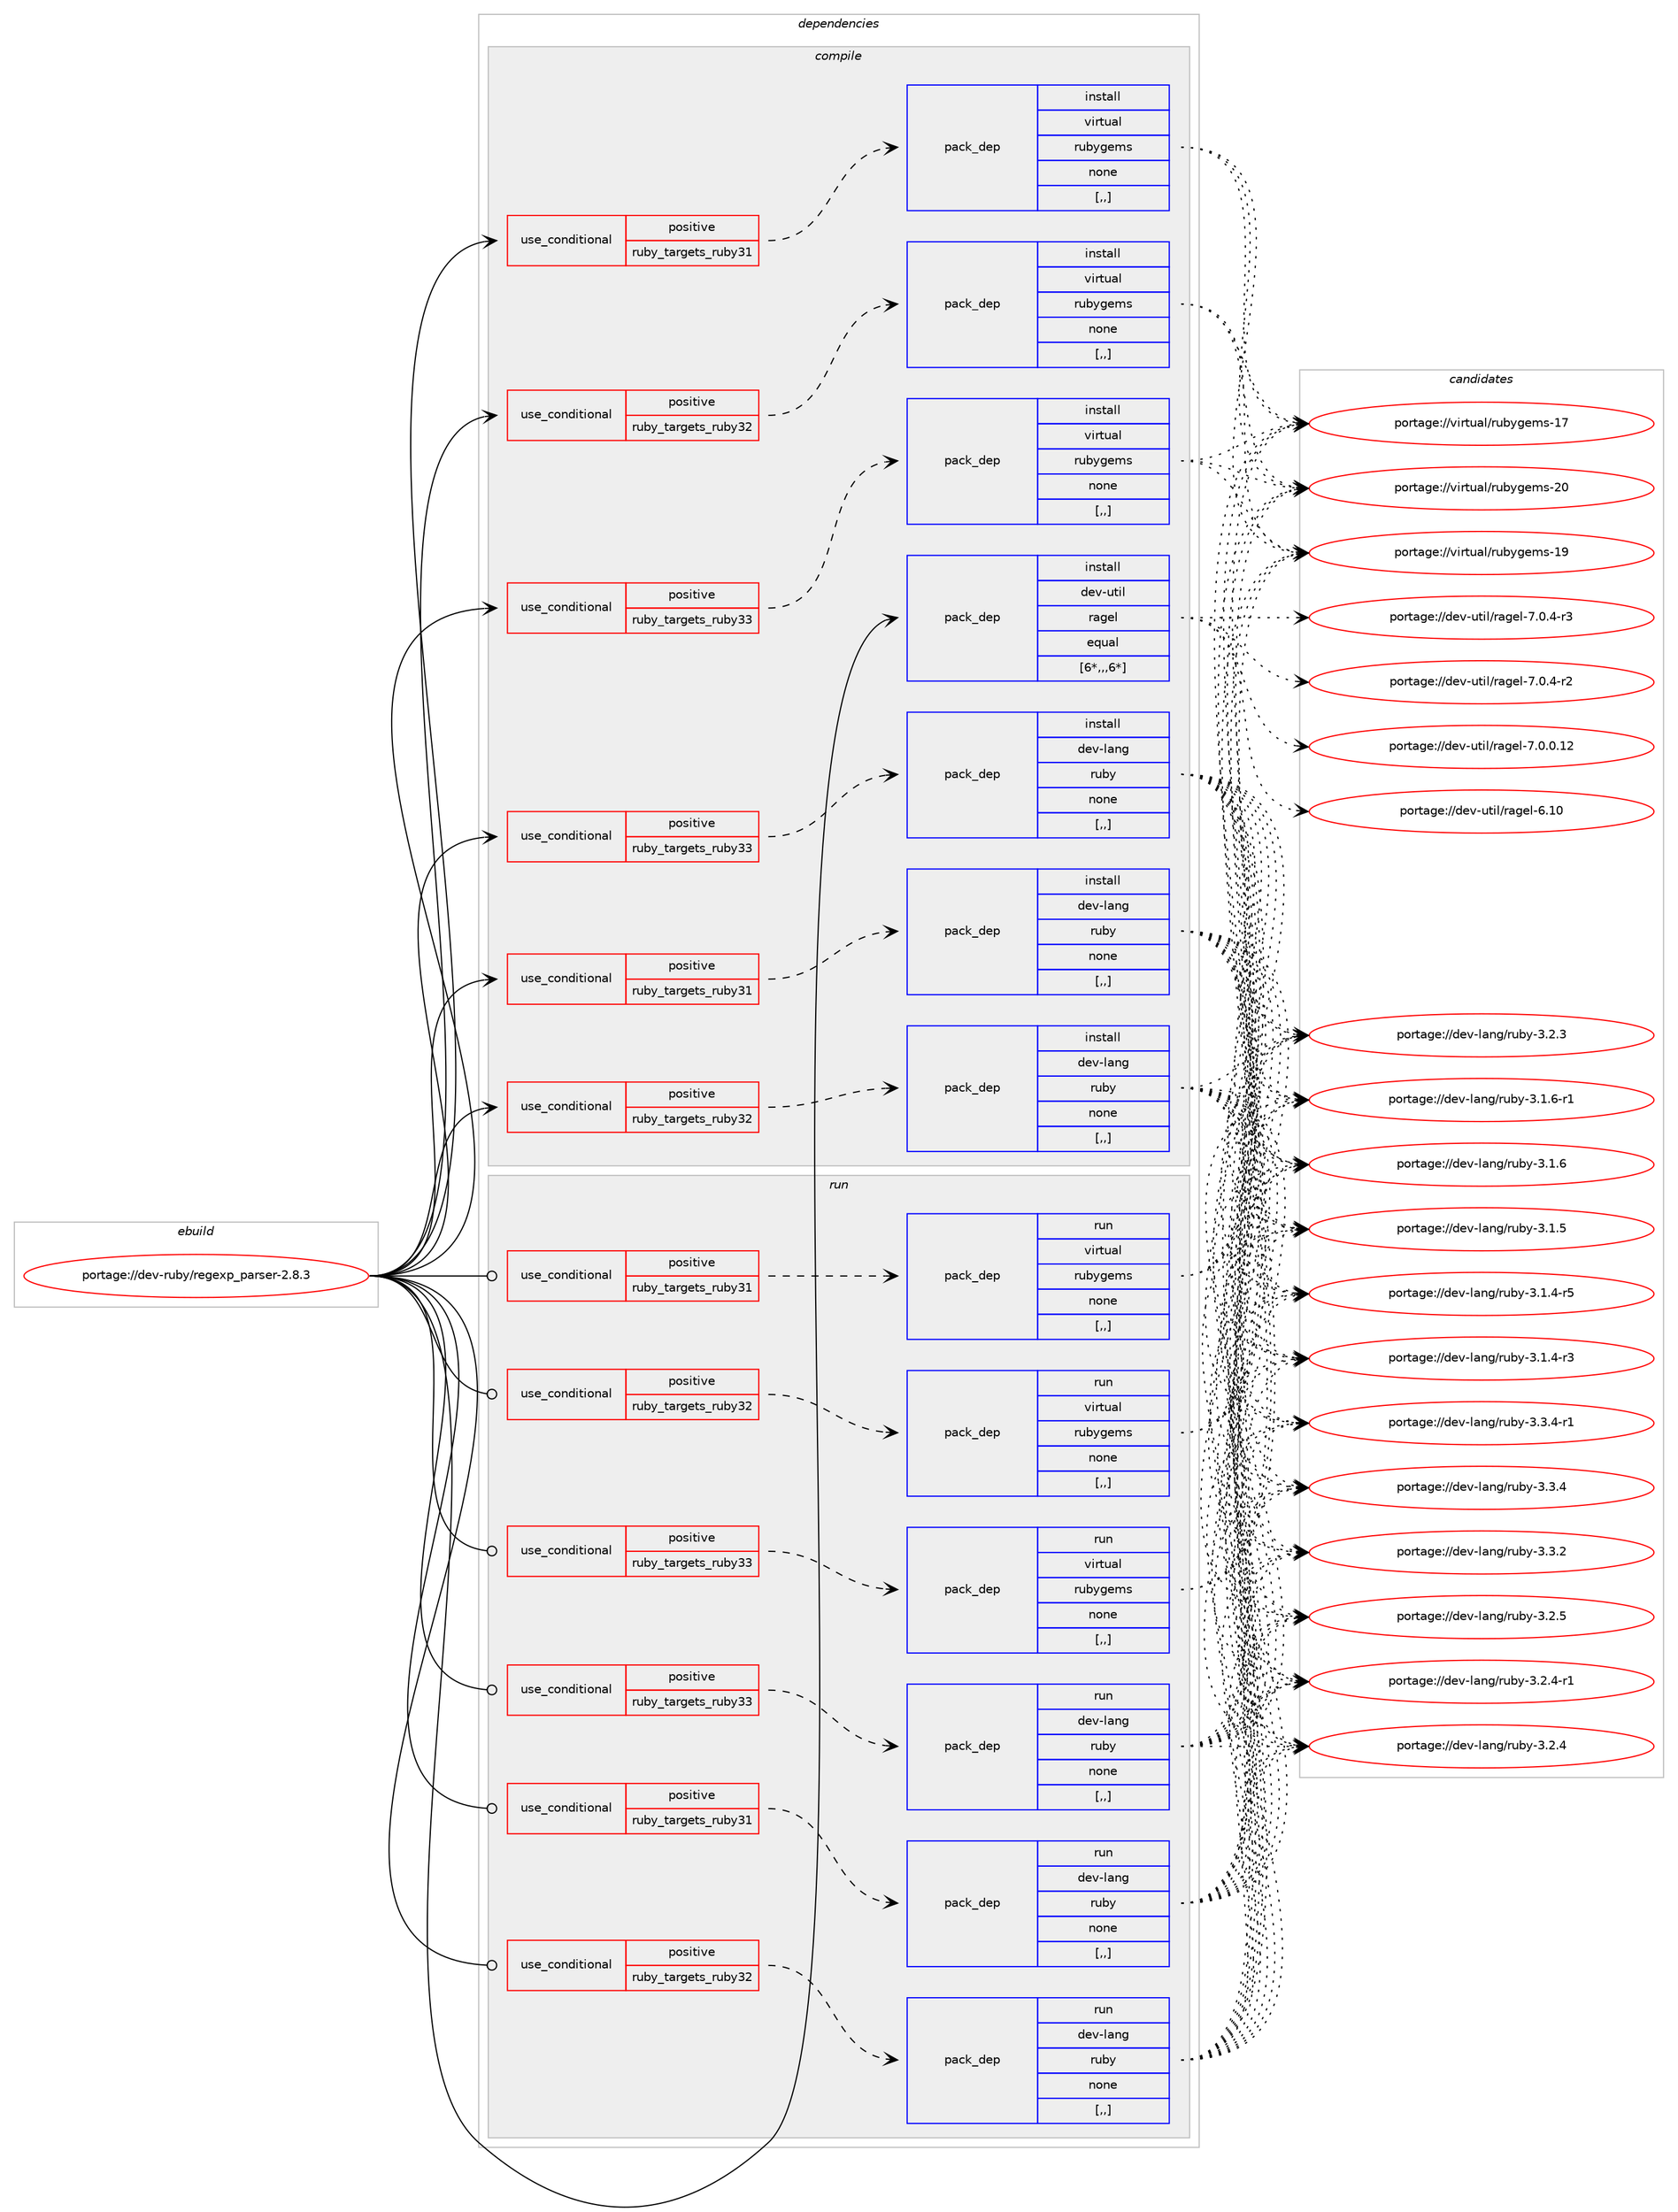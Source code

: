 digraph prolog {

# *************
# Graph options
# *************

newrank=true;
concentrate=true;
compound=true;
graph [rankdir=LR,fontname=Helvetica,fontsize=10,ranksep=1.5];#, ranksep=2.5, nodesep=0.2];
edge  [arrowhead=vee];
node  [fontname=Helvetica,fontsize=10];

# **********
# The ebuild
# **********

subgraph cluster_leftcol {
color=gray;
label=<<i>ebuild</i>>;
id [label="portage://dev-ruby/regexp_parser-2.8.3", color=red, width=4, href="../dev-ruby/regexp_parser-2.8.3.svg"];
}

# ****************
# The dependencies
# ****************

subgraph cluster_midcol {
color=gray;
label=<<i>dependencies</i>>;
subgraph cluster_compile {
fillcolor="#eeeeee";
style=filled;
label=<<i>compile</i>>;
subgraph cond54234 {
dependency198102 [label=<<TABLE BORDER="0" CELLBORDER="1" CELLSPACING="0" CELLPADDING="4"><TR><TD ROWSPAN="3" CELLPADDING="10">use_conditional</TD></TR><TR><TD>positive</TD></TR><TR><TD>ruby_targets_ruby31</TD></TR></TABLE>>, shape=none, color=red];
subgraph pack142510 {
dependency198103 [label=<<TABLE BORDER="0" CELLBORDER="1" CELLSPACING="0" CELLPADDING="4" WIDTH="220"><TR><TD ROWSPAN="6" CELLPADDING="30">pack_dep</TD></TR><TR><TD WIDTH="110">install</TD></TR><TR><TD>dev-lang</TD></TR><TR><TD>ruby</TD></TR><TR><TD>none</TD></TR><TR><TD>[,,]</TD></TR></TABLE>>, shape=none, color=blue];
}
dependency198102:e -> dependency198103:w [weight=20,style="dashed",arrowhead="vee"];
}
id:e -> dependency198102:w [weight=20,style="solid",arrowhead="vee"];
subgraph cond54235 {
dependency198104 [label=<<TABLE BORDER="0" CELLBORDER="1" CELLSPACING="0" CELLPADDING="4"><TR><TD ROWSPAN="3" CELLPADDING="10">use_conditional</TD></TR><TR><TD>positive</TD></TR><TR><TD>ruby_targets_ruby31</TD></TR></TABLE>>, shape=none, color=red];
subgraph pack142511 {
dependency198105 [label=<<TABLE BORDER="0" CELLBORDER="1" CELLSPACING="0" CELLPADDING="4" WIDTH="220"><TR><TD ROWSPAN="6" CELLPADDING="30">pack_dep</TD></TR><TR><TD WIDTH="110">install</TD></TR><TR><TD>virtual</TD></TR><TR><TD>rubygems</TD></TR><TR><TD>none</TD></TR><TR><TD>[,,]</TD></TR></TABLE>>, shape=none, color=blue];
}
dependency198104:e -> dependency198105:w [weight=20,style="dashed",arrowhead="vee"];
}
id:e -> dependency198104:w [weight=20,style="solid",arrowhead="vee"];
subgraph cond54236 {
dependency198106 [label=<<TABLE BORDER="0" CELLBORDER="1" CELLSPACING="0" CELLPADDING="4"><TR><TD ROWSPAN="3" CELLPADDING="10">use_conditional</TD></TR><TR><TD>positive</TD></TR><TR><TD>ruby_targets_ruby32</TD></TR></TABLE>>, shape=none, color=red];
subgraph pack142512 {
dependency198107 [label=<<TABLE BORDER="0" CELLBORDER="1" CELLSPACING="0" CELLPADDING="4" WIDTH="220"><TR><TD ROWSPAN="6" CELLPADDING="30">pack_dep</TD></TR><TR><TD WIDTH="110">install</TD></TR><TR><TD>dev-lang</TD></TR><TR><TD>ruby</TD></TR><TR><TD>none</TD></TR><TR><TD>[,,]</TD></TR></TABLE>>, shape=none, color=blue];
}
dependency198106:e -> dependency198107:w [weight=20,style="dashed",arrowhead="vee"];
}
id:e -> dependency198106:w [weight=20,style="solid",arrowhead="vee"];
subgraph cond54237 {
dependency198108 [label=<<TABLE BORDER="0" CELLBORDER="1" CELLSPACING="0" CELLPADDING="4"><TR><TD ROWSPAN="3" CELLPADDING="10">use_conditional</TD></TR><TR><TD>positive</TD></TR><TR><TD>ruby_targets_ruby32</TD></TR></TABLE>>, shape=none, color=red];
subgraph pack142513 {
dependency198109 [label=<<TABLE BORDER="0" CELLBORDER="1" CELLSPACING="0" CELLPADDING="4" WIDTH="220"><TR><TD ROWSPAN="6" CELLPADDING="30">pack_dep</TD></TR><TR><TD WIDTH="110">install</TD></TR><TR><TD>virtual</TD></TR><TR><TD>rubygems</TD></TR><TR><TD>none</TD></TR><TR><TD>[,,]</TD></TR></TABLE>>, shape=none, color=blue];
}
dependency198108:e -> dependency198109:w [weight=20,style="dashed",arrowhead="vee"];
}
id:e -> dependency198108:w [weight=20,style="solid",arrowhead="vee"];
subgraph cond54238 {
dependency198110 [label=<<TABLE BORDER="0" CELLBORDER="1" CELLSPACING="0" CELLPADDING="4"><TR><TD ROWSPAN="3" CELLPADDING="10">use_conditional</TD></TR><TR><TD>positive</TD></TR><TR><TD>ruby_targets_ruby33</TD></TR></TABLE>>, shape=none, color=red];
subgraph pack142514 {
dependency198111 [label=<<TABLE BORDER="0" CELLBORDER="1" CELLSPACING="0" CELLPADDING="4" WIDTH="220"><TR><TD ROWSPAN="6" CELLPADDING="30">pack_dep</TD></TR><TR><TD WIDTH="110">install</TD></TR><TR><TD>dev-lang</TD></TR><TR><TD>ruby</TD></TR><TR><TD>none</TD></TR><TR><TD>[,,]</TD></TR></TABLE>>, shape=none, color=blue];
}
dependency198110:e -> dependency198111:w [weight=20,style="dashed",arrowhead="vee"];
}
id:e -> dependency198110:w [weight=20,style="solid",arrowhead="vee"];
subgraph cond54239 {
dependency198112 [label=<<TABLE BORDER="0" CELLBORDER="1" CELLSPACING="0" CELLPADDING="4"><TR><TD ROWSPAN="3" CELLPADDING="10">use_conditional</TD></TR><TR><TD>positive</TD></TR><TR><TD>ruby_targets_ruby33</TD></TR></TABLE>>, shape=none, color=red];
subgraph pack142515 {
dependency198113 [label=<<TABLE BORDER="0" CELLBORDER="1" CELLSPACING="0" CELLPADDING="4" WIDTH="220"><TR><TD ROWSPAN="6" CELLPADDING="30">pack_dep</TD></TR><TR><TD WIDTH="110">install</TD></TR><TR><TD>virtual</TD></TR><TR><TD>rubygems</TD></TR><TR><TD>none</TD></TR><TR><TD>[,,]</TD></TR></TABLE>>, shape=none, color=blue];
}
dependency198112:e -> dependency198113:w [weight=20,style="dashed",arrowhead="vee"];
}
id:e -> dependency198112:w [weight=20,style="solid",arrowhead="vee"];
subgraph pack142516 {
dependency198114 [label=<<TABLE BORDER="0" CELLBORDER="1" CELLSPACING="0" CELLPADDING="4" WIDTH="220"><TR><TD ROWSPAN="6" CELLPADDING="30">pack_dep</TD></TR><TR><TD WIDTH="110">install</TD></TR><TR><TD>dev-util</TD></TR><TR><TD>ragel</TD></TR><TR><TD>equal</TD></TR><TR><TD>[6*,,,6*]</TD></TR></TABLE>>, shape=none, color=blue];
}
id:e -> dependency198114:w [weight=20,style="solid",arrowhead="vee"];
}
subgraph cluster_compileandrun {
fillcolor="#eeeeee";
style=filled;
label=<<i>compile and run</i>>;
}
subgraph cluster_run {
fillcolor="#eeeeee";
style=filled;
label=<<i>run</i>>;
subgraph cond54240 {
dependency198115 [label=<<TABLE BORDER="0" CELLBORDER="1" CELLSPACING="0" CELLPADDING="4"><TR><TD ROWSPAN="3" CELLPADDING="10">use_conditional</TD></TR><TR><TD>positive</TD></TR><TR><TD>ruby_targets_ruby31</TD></TR></TABLE>>, shape=none, color=red];
subgraph pack142517 {
dependency198116 [label=<<TABLE BORDER="0" CELLBORDER="1" CELLSPACING="0" CELLPADDING="4" WIDTH="220"><TR><TD ROWSPAN="6" CELLPADDING="30">pack_dep</TD></TR><TR><TD WIDTH="110">run</TD></TR><TR><TD>dev-lang</TD></TR><TR><TD>ruby</TD></TR><TR><TD>none</TD></TR><TR><TD>[,,]</TD></TR></TABLE>>, shape=none, color=blue];
}
dependency198115:e -> dependency198116:w [weight=20,style="dashed",arrowhead="vee"];
}
id:e -> dependency198115:w [weight=20,style="solid",arrowhead="odot"];
subgraph cond54241 {
dependency198117 [label=<<TABLE BORDER="0" CELLBORDER="1" CELLSPACING="0" CELLPADDING="4"><TR><TD ROWSPAN="3" CELLPADDING="10">use_conditional</TD></TR><TR><TD>positive</TD></TR><TR><TD>ruby_targets_ruby31</TD></TR></TABLE>>, shape=none, color=red];
subgraph pack142518 {
dependency198118 [label=<<TABLE BORDER="0" CELLBORDER="1" CELLSPACING="0" CELLPADDING="4" WIDTH="220"><TR><TD ROWSPAN="6" CELLPADDING="30">pack_dep</TD></TR><TR><TD WIDTH="110">run</TD></TR><TR><TD>virtual</TD></TR><TR><TD>rubygems</TD></TR><TR><TD>none</TD></TR><TR><TD>[,,]</TD></TR></TABLE>>, shape=none, color=blue];
}
dependency198117:e -> dependency198118:w [weight=20,style="dashed",arrowhead="vee"];
}
id:e -> dependency198117:w [weight=20,style="solid",arrowhead="odot"];
subgraph cond54242 {
dependency198119 [label=<<TABLE BORDER="0" CELLBORDER="1" CELLSPACING="0" CELLPADDING="4"><TR><TD ROWSPAN="3" CELLPADDING="10">use_conditional</TD></TR><TR><TD>positive</TD></TR><TR><TD>ruby_targets_ruby32</TD></TR></TABLE>>, shape=none, color=red];
subgraph pack142519 {
dependency198120 [label=<<TABLE BORDER="0" CELLBORDER="1" CELLSPACING="0" CELLPADDING="4" WIDTH="220"><TR><TD ROWSPAN="6" CELLPADDING="30">pack_dep</TD></TR><TR><TD WIDTH="110">run</TD></TR><TR><TD>dev-lang</TD></TR><TR><TD>ruby</TD></TR><TR><TD>none</TD></TR><TR><TD>[,,]</TD></TR></TABLE>>, shape=none, color=blue];
}
dependency198119:e -> dependency198120:w [weight=20,style="dashed",arrowhead="vee"];
}
id:e -> dependency198119:w [weight=20,style="solid",arrowhead="odot"];
subgraph cond54243 {
dependency198121 [label=<<TABLE BORDER="0" CELLBORDER="1" CELLSPACING="0" CELLPADDING="4"><TR><TD ROWSPAN="3" CELLPADDING="10">use_conditional</TD></TR><TR><TD>positive</TD></TR><TR><TD>ruby_targets_ruby32</TD></TR></TABLE>>, shape=none, color=red];
subgraph pack142520 {
dependency198122 [label=<<TABLE BORDER="0" CELLBORDER="1" CELLSPACING="0" CELLPADDING="4" WIDTH="220"><TR><TD ROWSPAN="6" CELLPADDING="30">pack_dep</TD></TR><TR><TD WIDTH="110">run</TD></TR><TR><TD>virtual</TD></TR><TR><TD>rubygems</TD></TR><TR><TD>none</TD></TR><TR><TD>[,,]</TD></TR></TABLE>>, shape=none, color=blue];
}
dependency198121:e -> dependency198122:w [weight=20,style="dashed",arrowhead="vee"];
}
id:e -> dependency198121:w [weight=20,style="solid",arrowhead="odot"];
subgraph cond54244 {
dependency198123 [label=<<TABLE BORDER="0" CELLBORDER="1" CELLSPACING="0" CELLPADDING="4"><TR><TD ROWSPAN="3" CELLPADDING="10">use_conditional</TD></TR><TR><TD>positive</TD></TR><TR><TD>ruby_targets_ruby33</TD></TR></TABLE>>, shape=none, color=red];
subgraph pack142521 {
dependency198124 [label=<<TABLE BORDER="0" CELLBORDER="1" CELLSPACING="0" CELLPADDING="4" WIDTH="220"><TR><TD ROWSPAN="6" CELLPADDING="30">pack_dep</TD></TR><TR><TD WIDTH="110">run</TD></TR><TR><TD>dev-lang</TD></TR><TR><TD>ruby</TD></TR><TR><TD>none</TD></TR><TR><TD>[,,]</TD></TR></TABLE>>, shape=none, color=blue];
}
dependency198123:e -> dependency198124:w [weight=20,style="dashed",arrowhead="vee"];
}
id:e -> dependency198123:w [weight=20,style="solid",arrowhead="odot"];
subgraph cond54245 {
dependency198125 [label=<<TABLE BORDER="0" CELLBORDER="1" CELLSPACING="0" CELLPADDING="4"><TR><TD ROWSPAN="3" CELLPADDING="10">use_conditional</TD></TR><TR><TD>positive</TD></TR><TR><TD>ruby_targets_ruby33</TD></TR></TABLE>>, shape=none, color=red];
subgraph pack142522 {
dependency198126 [label=<<TABLE BORDER="0" CELLBORDER="1" CELLSPACING="0" CELLPADDING="4" WIDTH="220"><TR><TD ROWSPAN="6" CELLPADDING="30">pack_dep</TD></TR><TR><TD WIDTH="110">run</TD></TR><TR><TD>virtual</TD></TR><TR><TD>rubygems</TD></TR><TR><TD>none</TD></TR><TR><TD>[,,]</TD></TR></TABLE>>, shape=none, color=blue];
}
dependency198125:e -> dependency198126:w [weight=20,style="dashed",arrowhead="vee"];
}
id:e -> dependency198125:w [weight=20,style="solid",arrowhead="odot"];
}
}

# **************
# The candidates
# **************

subgraph cluster_choices {
rank=same;
color=gray;
label=<<i>candidates</i>>;

subgraph choice142510 {
color=black;
nodesep=1;
choice100101118451089711010347114117981214551465146524511449 [label="portage://dev-lang/ruby-3.3.4-r1", color=red, width=4,href="../dev-lang/ruby-3.3.4-r1.svg"];
choice10010111845108971101034711411798121455146514652 [label="portage://dev-lang/ruby-3.3.4", color=red, width=4,href="../dev-lang/ruby-3.3.4.svg"];
choice10010111845108971101034711411798121455146514650 [label="portage://dev-lang/ruby-3.3.2", color=red, width=4,href="../dev-lang/ruby-3.3.2.svg"];
choice10010111845108971101034711411798121455146504653 [label="portage://dev-lang/ruby-3.2.5", color=red, width=4,href="../dev-lang/ruby-3.2.5.svg"];
choice100101118451089711010347114117981214551465046524511449 [label="portage://dev-lang/ruby-3.2.4-r1", color=red, width=4,href="../dev-lang/ruby-3.2.4-r1.svg"];
choice10010111845108971101034711411798121455146504652 [label="portage://dev-lang/ruby-3.2.4", color=red, width=4,href="../dev-lang/ruby-3.2.4.svg"];
choice10010111845108971101034711411798121455146504651 [label="portage://dev-lang/ruby-3.2.3", color=red, width=4,href="../dev-lang/ruby-3.2.3.svg"];
choice100101118451089711010347114117981214551464946544511449 [label="portage://dev-lang/ruby-3.1.6-r1", color=red, width=4,href="../dev-lang/ruby-3.1.6-r1.svg"];
choice10010111845108971101034711411798121455146494654 [label="portage://dev-lang/ruby-3.1.6", color=red, width=4,href="../dev-lang/ruby-3.1.6.svg"];
choice10010111845108971101034711411798121455146494653 [label="portage://dev-lang/ruby-3.1.5", color=red, width=4,href="../dev-lang/ruby-3.1.5.svg"];
choice100101118451089711010347114117981214551464946524511453 [label="portage://dev-lang/ruby-3.1.4-r5", color=red, width=4,href="../dev-lang/ruby-3.1.4-r5.svg"];
choice100101118451089711010347114117981214551464946524511451 [label="portage://dev-lang/ruby-3.1.4-r3", color=red, width=4,href="../dev-lang/ruby-3.1.4-r3.svg"];
dependency198103:e -> choice100101118451089711010347114117981214551465146524511449:w [style=dotted,weight="100"];
dependency198103:e -> choice10010111845108971101034711411798121455146514652:w [style=dotted,weight="100"];
dependency198103:e -> choice10010111845108971101034711411798121455146514650:w [style=dotted,weight="100"];
dependency198103:e -> choice10010111845108971101034711411798121455146504653:w [style=dotted,weight="100"];
dependency198103:e -> choice100101118451089711010347114117981214551465046524511449:w [style=dotted,weight="100"];
dependency198103:e -> choice10010111845108971101034711411798121455146504652:w [style=dotted,weight="100"];
dependency198103:e -> choice10010111845108971101034711411798121455146504651:w [style=dotted,weight="100"];
dependency198103:e -> choice100101118451089711010347114117981214551464946544511449:w [style=dotted,weight="100"];
dependency198103:e -> choice10010111845108971101034711411798121455146494654:w [style=dotted,weight="100"];
dependency198103:e -> choice10010111845108971101034711411798121455146494653:w [style=dotted,weight="100"];
dependency198103:e -> choice100101118451089711010347114117981214551464946524511453:w [style=dotted,weight="100"];
dependency198103:e -> choice100101118451089711010347114117981214551464946524511451:w [style=dotted,weight="100"];
}
subgraph choice142511 {
color=black;
nodesep=1;
choice118105114116117971084711411798121103101109115455048 [label="portage://virtual/rubygems-20", color=red, width=4,href="../virtual/rubygems-20.svg"];
choice118105114116117971084711411798121103101109115454957 [label="portage://virtual/rubygems-19", color=red, width=4,href="../virtual/rubygems-19.svg"];
choice118105114116117971084711411798121103101109115454955 [label="portage://virtual/rubygems-17", color=red, width=4,href="../virtual/rubygems-17.svg"];
dependency198105:e -> choice118105114116117971084711411798121103101109115455048:w [style=dotted,weight="100"];
dependency198105:e -> choice118105114116117971084711411798121103101109115454957:w [style=dotted,weight="100"];
dependency198105:e -> choice118105114116117971084711411798121103101109115454955:w [style=dotted,weight="100"];
}
subgraph choice142512 {
color=black;
nodesep=1;
choice100101118451089711010347114117981214551465146524511449 [label="portage://dev-lang/ruby-3.3.4-r1", color=red, width=4,href="../dev-lang/ruby-3.3.4-r1.svg"];
choice10010111845108971101034711411798121455146514652 [label="portage://dev-lang/ruby-3.3.4", color=red, width=4,href="../dev-lang/ruby-3.3.4.svg"];
choice10010111845108971101034711411798121455146514650 [label="portage://dev-lang/ruby-3.3.2", color=red, width=4,href="../dev-lang/ruby-3.3.2.svg"];
choice10010111845108971101034711411798121455146504653 [label="portage://dev-lang/ruby-3.2.5", color=red, width=4,href="../dev-lang/ruby-3.2.5.svg"];
choice100101118451089711010347114117981214551465046524511449 [label="portage://dev-lang/ruby-3.2.4-r1", color=red, width=4,href="../dev-lang/ruby-3.2.4-r1.svg"];
choice10010111845108971101034711411798121455146504652 [label="portage://dev-lang/ruby-3.2.4", color=red, width=4,href="../dev-lang/ruby-3.2.4.svg"];
choice10010111845108971101034711411798121455146504651 [label="portage://dev-lang/ruby-3.2.3", color=red, width=4,href="../dev-lang/ruby-3.2.3.svg"];
choice100101118451089711010347114117981214551464946544511449 [label="portage://dev-lang/ruby-3.1.6-r1", color=red, width=4,href="../dev-lang/ruby-3.1.6-r1.svg"];
choice10010111845108971101034711411798121455146494654 [label="portage://dev-lang/ruby-3.1.6", color=red, width=4,href="../dev-lang/ruby-3.1.6.svg"];
choice10010111845108971101034711411798121455146494653 [label="portage://dev-lang/ruby-3.1.5", color=red, width=4,href="../dev-lang/ruby-3.1.5.svg"];
choice100101118451089711010347114117981214551464946524511453 [label="portage://dev-lang/ruby-3.1.4-r5", color=red, width=4,href="../dev-lang/ruby-3.1.4-r5.svg"];
choice100101118451089711010347114117981214551464946524511451 [label="portage://dev-lang/ruby-3.1.4-r3", color=red, width=4,href="../dev-lang/ruby-3.1.4-r3.svg"];
dependency198107:e -> choice100101118451089711010347114117981214551465146524511449:w [style=dotted,weight="100"];
dependency198107:e -> choice10010111845108971101034711411798121455146514652:w [style=dotted,weight="100"];
dependency198107:e -> choice10010111845108971101034711411798121455146514650:w [style=dotted,weight="100"];
dependency198107:e -> choice10010111845108971101034711411798121455146504653:w [style=dotted,weight="100"];
dependency198107:e -> choice100101118451089711010347114117981214551465046524511449:w [style=dotted,weight="100"];
dependency198107:e -> choice10010111845108971101034711411798121455146504652:w [style=dotted,weight="100"];
dependency198107:e -> choice10010111845108971101034711411798121455146504651:w [style=dotted,weight="100"];
dependency198107:e -> choice100101118451089711010347114117981214551464946544511449:w [style=dotted,weight="100"];
dependency198107:e -> choice10010111845108971101034711411798121455146494654:w [style=dotted,weight="100"];
dependency198107:e -> choice10010111845108971101034711411798121455146494653:w [style=dotted,weight="100"];
dependency198107:e -> choice100101118451089711010347114117981214551464946524511453:w [style=dotted,weight="100"];
dependency198107:e -> choice100101118451089711010347114117981214551464946524511451:w [style=dotted,weight="100"];
}
subgraph choice142513 {
color=black;
nodesep=1;
choice118105114116117971084711411798121103101109115455048 [label="portage://virtual/rubygems-20", color=red, width=4,href="../virtual/rubygems-20.svg"];
choice118105114116117971084711411798121103101109115454957 [label="portage://virtual/rubygems-19", color=red, width=4,href="../virtual/rubygems-19.svg"];
choice118105114116117971084711411798121103101109115454955 [label="portage://virtual/rubygems-17", color=red, width=4,href="../virtual/rubygems-17.svg"];
dependency198109:e -> choice118105114116117971084711411798121103101109115455048:w [style=dotted,weight="100"];
dependency198109:e -> choice118105114116117971084711411798121103101109115454957:w [style=dotted,weight="100"];
dependency198109:e -> choice118105114116117971084711411798121103101109115454955:w [style=dotted,weight="100"];
}
subgraph choice142514 {
color=black;
nodesep=1;
choice100101118451089711010347114117981214551465146524511449 [label="portage://dev-lang/ruby-3.3.4-r1", color=red, width=4,href="../dev-lang/ruby-3.3.4-r1.svg"];
choice10010111845108971101034711411798121455146514652 [label="portage://dev-lang/ruby-3.3.4", color=red, width=4,href="../dev-lang/ruby-3.3.4.svg"];
choice10010111845108971101034711411798121455146514650 [label="portage://dev-lang/ruby-3.3.2", color=red, width=4,href="../dev-lang/ruby-3.3.2.svg"];
choice10010111845108971101034711411798121455146504653 [label="portage://dev-lang/ruby-3.2.5", color=red, width=4,href="../dev-lang/ruby-3.2.5.svg"];
choice100101118451089711010347114117981214551465046524511449 [label="portage://dev-lang/ruby-3.2.4-r1", color=red, width=4,href="../dev-lang/ruby-3.2.4-r1.svg"];
choice10010111845108971101034711411798121455146504652 [label="portage://dev-lang/ruby-3.2.4", color=red, width=4,href="../dev-lang/ruby-3.2.4.svg"];
choice10010111845108971101034711411798121455146504651 [label="portage://dev-lang/ruby-3.2.3", color=red, width=4,href="../dev-lang/ruby-3.2.3.svg"];
choice100101118451089711010347114117981214551464946544511449 [label="portage://dev-lang/ruby-3.1.6-r1", color=red, width=4,href="../dev-lang/ruby-3.1.6-r1.svg"];
choice10010111845108971101034711411798121455146494654 [label="portage://dev-lang/ruby-3.1.6", color=red, width=4,href="../dev-lang/ruby-3.1.6.svg"];
choice10010111845108971101034711411798121455146494653 [label="portage://dev-lang/ruby-3.1.5", color=red, width=4,href="../dev-lang/ruby-3.1.5.svg"];
choice100101118451089711010347114117981214551464946524511453 [label="portage://dev-lang/ruby-3.1.4-r5", color=red, width=4,href="../dev-lang/ruby-3.1.4-r5.svg"];
choice100101118451089711010347114117981214551464946524511451 [label="portage://dev-lang/ruby-3.1.4-r3", color=red, width=4,href="../dev-lang/ruby-3.1.4-r3.svg"];
dependency198111:e -> choice100101118451089711010347114117981214551465146524511449:w [style=dotted,weight="100"];
dependency198111:e -> choice10010111845108971101034711411798121455146514652:w [style=dotted,weight="100"];
dependency198111:e -> choice10010111845108971101034711411798121455146514650:w [style=dotted,weight="100"];
dependency198111:e -> choice10010111845108971101034711411798121455146504653:w [style=dotted,weight="100"];
dependency198111:e -> choice100101118451089711010347114117981214551465046524511449:w [style=dotted,weight="100"];
dependency198111:e -> choice10010111845108971101034711411798121455146504652:w [style=dotted,weight="100"];
dependency198111:e -> choice10010111845108971101034711411798121455146504651:w [style=dotted,weight="100"];
dependency198111:e -> choice100101118451089711010347114117981214551464946544511449:w [style=dotted,weight="100"];
dependency198111:e -> choice10010111845108971101034711411798121455146494654:w [style=dotted,weight="100"];
dependency198111:e -> choice10010111845108971101034711411798121455146494653:w [style=dotted,weight="100"];
dependency198111:e -> choice100101118451089711010347114117981214551464946524511453:w [style=dotted,weight="100"];
dependency198111:e -> choice100101118451089711010347114117981214551464946524511451:w [style=dotted,weight="100"];
}
subgraph choice142515 {
color=black;
nodesep=1;
choice118105114116117971084711411798121103101109115455048 [label="portage://virtual/rubygems-20", color=red, width=4,href="../virtual/rubygems-20.svg"];
choice118105114116117971084711411798121103101109115454957 [label="portage://virtual/rubygems-19", color=red, width=4,href="../virtual/rubygems-19.svg"];
choice118105114116117971084711411798121103101109115454955 [label="portage://virtual/rubygems-17", color=red, width=4,href="../virtual/rubygems-17.svg"];
dependency198113:e -> choice118105114116117971084711411798121103101109115455048:w [style=dotted,weight="100"];
dependency198113:e -> choice118105114116117971084711411798121103101109115454957:w [style=dotted,weight="100"];
dependency198113:e -> choice118105114116117971084711411798121103101109115454955:w [style=dotted,weight="100"];
}
subgraph choice142516 {
color=black;
nodesep=1;
choice1001011184511711610510847114971031011084555464846524511451 [label="portage://dev-util/ragel-7.0.4-r3", color=red, width=4,href="../dev-util/ragel-7.0.4-r3.svg"];
choice1001011184511711610510847114971031011084555464846524511450 [label="portage://dev-util/ragel-7.0.4-r2", color=red, width=4,href="../dev-util/ragel-7.0.4-r2.svg"];
choice100101118451171161051084711497103101108455546484648464950 [label="portage://dev-util/ragel-7.0.0.12", color=red, width=4,href="../dev-util/ragel-7.0.0.12.svg"];
choice1001011184511711610510847114971031011084554464948 [label="portage://dev-util/ragel-6.10", color=red, width=4,href="../dev-util/ragel-6.10.svg"];
dependency198114:e -> choice1001011184511711610510847114971031011084555464846524511451:w [style=dotted,weight="100"];
dependency198114:e -> choice1001011184511711610510847114971031011084555464846524511450:w [style=dotted,weight="100"];
dependency198114:e -> choice100101118451171161051084711497103101108455546484648464950:w [style=dotted,weight="100"];
dependency198114:e -> choice1001011184511711610510847114971031011084554464948:w [style=dotted,weight="100"];
}
subgraph choice142517 {
color=black;
nodesep=1;
choice100101118451089711010347114117981214551465146524511449 [label="portage://dev-lang/ruby-3.3.4-r1", color=red, width=4,href="../dev-lang/ruby-3.3.4-r1.svg"];
choice10010111845108971101034711411798121455146514652 [label="portage://dev-lang/ruby-3.3.4", color=red, width=4,href="../dev-lang/ruby-3.3.4.svg"];
choice10010111845108971101034711411798121455146514650 [label="portage://dev-lang/ruby-3.3.2", color=red, width=4,href="../dev-lang/ruby-3.3.2.svg"];
choice10010111845108971101034711411798121455146504653 [label="portage://dev-lang/ruby-3.2.5", color=red, width=4,href="../dev-lang/ruby-3.2.5.svg"];
choice100101118451089711010347114117981214551465046524511449 [label="portage://dev-lang/ruby-3.2.4-r1", color=red, width=4,href="../dev-lang/ruby-3.2.4-r1.svg"];
choice10010111845108971101034711411798121455146504652 [label="portage://dev-lang/ruby-3.2.4", color=red, width=4,href="../dev-lang/ruby-3.2.4.svg"];
choice10010111845108971101034711411798121455146504651 [label="portage://dev-lang/ruby-3.2.3", color=red, width=4,href="../dev-lang/ruby-3.2.3.svg"];
choice100101118451089711010347114117981214551464946544511449 [label="portage://dev-lang/ruby-3.1.6-r1", color=red, width=4,href="../dev-lang/ruby-3.1.6-r1.svg"];
choice10010111845108971101034711411798121455146494654 [label="portage://dev-lang/ruby-3.1.6", color=red, width=4,href="../dev-lang/ruby-3.1.6.svg"];
choice10010111845108971101034711411798121455146494653 [label="portage://dev-lang/ruby-3.1.5", color=red, width=4,href="../dev-lang/ruby-3.1.5.svg"];
choice100101118451089711010347114117981214551464946524511453 [label="portage://dev-lang/ruby-3.1.4-r5", color=red, width=4,href="../dev-lang/ruby-3.1.4-r5.svg"];
choice100101118451089711010347114117981214551464946524511451 [label="portage://dev-lang/ruby-3.1.4-r3", color=red, width=4,href="../dev-lang/ruby-3.1.4-r3.svg"];
dependency198116:e -> choice100101118451089711010347114117981214551465146524511449:w [style=dotted,weight="100"];
dependency198116:e -> choice10010111845108971101034711411798121455146514652:w [style=dotted,weight="100"];
dependency198116:e -> choice10010111845108971101034711411798121455146514650:w [style=dotted,weight="100"];
dependency198116:e -> choice10010111845108971101034711411798121455146504653:w [style=dotted,weight="100"];
dependency198116:e -> choice100101118451089711010347114117981214551465046524511449:w [style=dotted,weight="100"];
dependency198116:e -> choice10010111845108971101034711411798121455146504652:w [style=dotted,weight="100"];
dependency198116:e -> choice10010111845108971101034711411798121455146504651:w [style=dotted,weight="100"];
dependency198116:e -> choice100101118451089711010347114117981214551464946544511449:w [style=dotted,weight="100"];
dependency198116:e -> choice10010111845108971101034711411798121455146494654:w [style=dotted,weight="100"];
dependency198116:e -> choice10010111845108971101034711411798121455146494653:w [style=dotted,weight="100"];
dependency198116:e -> choice100101118451089711010347114117981214551464946524511453:w [style=dotted,weight="100"];
dependency198116:e -> choice100101118451089711010347114117981214551464946524511451:w [style=dotted,weight="100"];
}
subgraph choice142518 {
color=black;
nodesep=1;
choice118105114116117971084711411798121103101109115455048 [label="portage://virtual/rubygems-20", color=red, width=4,href="../virtual/rubygems-20.svg"];
choice118105114116117971084711411798121103101109115454957 [label="portage://virtual/rubygems-19", color=red, width=4,href="../virtual/rubygems-19.svg"];
choice118105114116117971084711411798121103101109115454955 [label="portage://virtual/rubygems-17", color=red, width=4,href="../virtual/rubygems-17.svg"];
dependency198118:e -> choice118105114116117971084711411798121103101109115455048:w [style=dotted,weight="100"];
dependency198118:e -> choice118105114116117971084711411798121103101109115454957:w [style=dotted,weight="100"];
dependency198118:e -> choice118105114116117971084711411798121103101109115454955:w [style=dotted,weight="100"];
}
subgraph choice142519 {
color=black;
nodesep=1;
choice100101118451089711010347114117981214551465146524511449 [label="portage://dev-lang/ruby-3.3.4-r1", color=red, width=4,href="../dev-lang/ruby-3.3.4-r1.svg"];
choice10010111845108971101034711411798121455146514652 [label="portage://dev-lang/ruby-3.3.4", color=red, width=4,href="../dev-lang/ruby-3.3.4.svg"];
choice10010111845108971101034711411798121455146514650 [label="portage://dev-lang/ruby-3.3.2", color=red, width=4,href="../dev-lang/ruby-3.3.2.svg"];
choice10010111845108971101034711411798121455146504653 [label="portage://dev-lang/ruby-3.2.5", color=red, width=4,href="../dev-lang/ruby-3.2.5.svg"];
choice100101118451089711010347114117981214551465046524511449 [label="portage://dev-lang/ruby-3.2.4-r1", color=red, width=4,href="../dev-lang/ruby-3.2.4-r1.svg"];
choice10010111845108971101034711411798121455146504652 [label="portage://dev-lang/ruby-3.2.4", color=red, width=4,href="../dev-lang/ruby-3.2.4.svg"];
choice10010111845108971101034711411798121455146504651 [label="portage://dev-lang/ruby-3.2.3", color=red, width=4,href="../dev-lang/ruby-3.2.3.svg"];
choice100101118451089711010347114117981214551464946544511449 [label="portage://dev-lang/ruby-3.1.6-r1", color=red, width=4,href="../dev-lang/ruby-3.1.6-r1.svg"];
choice10010111845108971101034711411798121455146494654 [label="portage://dev-lang/ruby-3.1.6", color=red, width=4,href="../dev-lang/ruby-3.1.6.svg"];
choice10010111845108971101034711411798121455146494653 [label="portage://dev-lang/ruby-3.1.5", color=red, width=4,href="../dev-lang/ruby-3.1.5.svg"];
choice100101118451089711010347114117981214551464946524511453 [label="portage://dev-lang/ruby-3.1.4-r5", color=red, width=4,href="../dev-lang/ruby-3.1.4-r5.svg"];
choice100101118451089711010347114117981214551464946524511451 [label="portage://dev-lang/ruby-3.1.4-r3", color=red, width=4,href="../dev-lang/ruby-3.1.4-r3.svg"];
dependency198120:e -> choice100101118451089711010347114117981214551465146524511449:w [style=dotted,weight="100"];
dependency198120:e -> choice10010111845108971101034711411798121455146514652:w [style=dotted,weight="100"];
dependency198120:e -> choice10010111845108971101034711411798121455146514650:w [style=dotted,weight="100"];
dependency198120:e -> choice10010111845108971101034711411798121455146504653:w [style=dotted,weight="100"];
dependency198120:e -> choice100101118451089711010347114117981214551465046524511449:w [style=dotted,weight="100"];
dependency198120:e -> choice10010111845108971101034711411798121455146504652:w [style=dotted,weight="100"];
dependency198120:e -> choice10010111845108971101034711411798121455146504651:w [style=dotted,weight="100"];
dependency198120:e -> choice100101118451089711010347114117981214551464946544511449:w [style=dotted,weight="100"];
dependency198120:e -> choice10010111845108971101034711411798121455146494654:w [style=dotted,weight="100"];
dependency198120:e -> choice10010111845108971101034711411798121455146494653:w [style=dotted,weight="100"];
dependency198120:e -> choice100101118451089711010347114117981214551464946524511453:w [style=dotted,weight="100"];
dependency198120:e -> choice100101118451089711010347114117981214551464946524511451:w [style=dotted,weight="100"];
}
subgraph choice142520 {
color=black;
nodesep=1;
choice118105114116117971084711411798121103101109115455048 [label="portage://virtual/rubygems-20", color=red, width=4,href="../virtual/rubygems-20.svg"];
choice118105114116117971084711411798121103101109115454957 [label="portage://virtual/rubygems-19", color=red, width=4,href="../virtual/rubygems-19.svg"];
choice118105114116117971084711411798121103101109115454955 [label="portage://virtual/rubygems-17", color=red, width=4,href="../virtual/rubygems-17.svg"];
dependency198122:e -> choice118105114116117971084711411798121103101109115455048:w [style=dotted,weight="100"];
dependency198122:e -> choice118105114116117971084711411798121103101109115454957:w [style=dotted,weight="100"];
dependency198122:e -> choice118105114116117971084711411798121103101109115454955:w [style=dotted,weight="100"];
}
subgraph choice142521 {
color=black;
nodesep=1;
choice100101118451089711010347114117981214551465146524511449 [label="portage://dev-lang/ruby-3.3.4-r1", color=red, width=4,href="../dev-lang/ruby-3.3.4-r1.svg"];
choice10010111845108971101034711411798121455146514652 [label="portage://dev-lang/ruby-3.3.4", color=red, width=4,href="../dev-lang/ruby-3.3.4.svg"];
choice10010111845108971101034711411798121455146514650 [label="portage://dev-lang/ruby-3.3.2", color=red, width=4,href="../dev-lang/ruby-3.3.2.svg"];
choice10010111845108971101034711411798121455146504653 [label="portage://dev-lang/ruby-3.2.5", color=red, width=4,href="../dev-lang/ruby-3.2.5.svg"];
choice100101118451089711010347114117981214551465046524511449 [label="portage://dev-lang/ruby-3.2.4-r1", color=red, width=4,href="../dev-lang/ruby-3.2.4-r1.svg"];
choice10010111845108971101034711411798121455146504652 [label="portage://dev-lang/ruby-3.2.4", color=red, width=4,href="../dev-lang/ruby-3.2.4.svg"];
choice10010111845108971101034711411798121455146504651 [label="portage://dev-lang/ruby-3.2.3", color=red, width=4,href="../dev-lang/ruby-3.2.3.svg"];
choice100101118451089711010347114117981214551464946544511449 [label="portage://dev-lang/ruby-3.1.6-r1", color=red, width=4,href="../dev-lang/ruby-3.1.6-r1.svg"];
choice10010111845108971101034711411798121455146494654 [label="portage://dev-lang/ruby-3.1.6", color=red, width=4,href="../dev-lang/ruby-3.1.6.svg"];
choice10010111845108971101034711411798121455146494653 [label="portage://dev-lang/ruby-3.1.5", color=red, width=4,href="../dev-lang/ruby-3.1.5.svg"];
choice100101118451089711010347114117981214551464946524511453 [label="portage://dev-lang/ruby-3.1.4-r5", color=red, width=4,href="../dev-lang/ruby-3.1.4-r5.svg"];
choice100101118451089711010347114117981214551464946524511451 [label="portage://dev-lang/ruby-3.1.4-r3", color=red, width=4,href="../dev-lang/ruby-3.1.4-r3.svg"];
dependency198124:e -> choice100101118451089711010347114117981214551465146524511449:w [style=dotted,weight="100"];
dependency198124:e -> choice10010111845108971101034711411798121455146514652:w [style=dotted,weight="100"];
dependency198124:e -> choice10010111845108971101034711411798121455146514650:w [style=dotted,weight="100"];
dependency198124:e -> choice10010111845108971101034711411798121455146504653:w [style=dotted,weight="100"];
dependency198124:e -> choice100101118451089711010347114117981214551465046524511449:w [style=dotted,weight="100"];
dependency198124:e -> choice10010111845108971101034711411798121455146504652:w [style=dotted,weight="100"];
dependency198124:e -> choice10010111845108971101034711411798121455146504651:w [style=dotted,weight="100"];
dependency198124:e -> choice100101118451089711010347114117981214551464946544511449:w [style=dotted,weight="100"];
dependency198124:e -> choice10010111845108971101034711411798121455146494654:w [style=dotted,weight="100"];
dependency198124:e -> choice10010111845108971101034711411798121455146494653:w [style=dotted,weight="100"];
dependency198124:e -> choice100101118451089711010347114117981214551464946524511453:w [style=dotted,weight="100"];
dependency198124:e -> choice100101118451089711010347114117981214551464946524511451:w [style=dotted,weight="100"];
}
subgraph choice142522 {
color=black;
nodesep=1;
choice118105114116117971084711411798121103101109115455048 [label="portage://virtual/rubygems-20", color=red, width=4,href="../virtual/rubygems-20.svg"];
choice118105114116117971084711411798121103101109115454957 [label="portage://virtual/rubygems-19", color=red, width=4,href="../virtual/rubygems-19.svg"];
choice118105114116117971084711411798121103101109115454955 [label="portage://virtual/rubygems-17", color=red, width=4,href="../virtual/rubygems-17.svg"];
dependency198126:e -> choice118105114116117971084711411798121103101109115455048:w [style=dotted,weight="100"];
dependency198126:e -> choice118105114116117971084711411798121103101109115454957:w [style=dotted,weight="100"];
dependency198126:e -> choice118105114116117971084711411798121103101109115454955:w [style=dotted,weight="100"];
}
}

}
